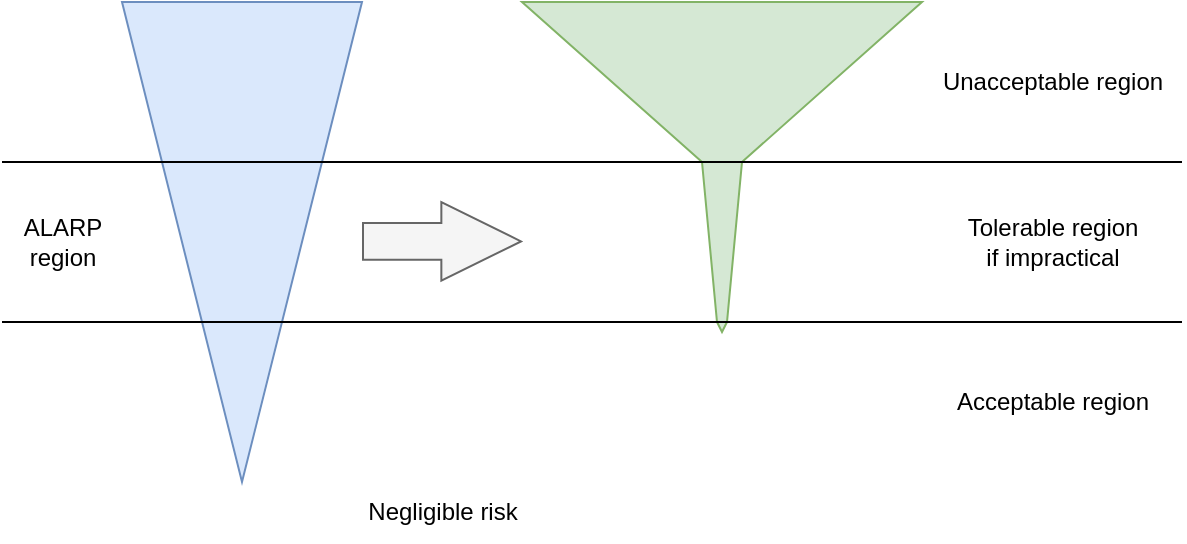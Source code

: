 <mxfile version="23.1.5" type="device">
  <diagram name="Page-1" id="CbtIC47lDX5ox28n0rnE">
    <mxGraphModel dx="1242" dy="805" grid="1" gridSize="10" guides="1" tooltips="1" connect="1" arrows="1" fold="1" page="1" pageScale="1" pageWidth="670" pageHeight="340" math="0" shadow="0">
      <root>
        <mxCell id="0" />
        <mxCell id="1" parent="0" />
        <mxCell id="OtgMchw7-mbG7GYqD4hM-1" value="" style="triangle;whiteSpace=wrap;html=1;rotation=90;fillColor=#dae8fc;strokeColor=#6c8ebf;" parent="1" vertex="1">
          <mxGeometry x="40" y="100" width="240" height="120" as="geometry" />
        </mxCell>
        <mxCell id="OtgMchw7-mbG7GYqD4hM-4" value="" style="shape=flexArrow;endArrow=classic;html=1;rounded=0;width=18.261;startSize=12.458;endSize=12.942;fillColor=#f5f5f5;strokeColor=#666666;" parent="1" edge="1">
          <mxGeometry width="50" height="50" relative="1" as="geometry">
            <mxPoint x="220" y="159.69" as="sourcePoint" />
            <mxPoint x="300" y="159.69" as="targetPoint" />
          </mxGeometry>
        </mxCell>
        <mxCell id="OtgMchw7-mbG7GYqD4hM-8" value="" style="triangle;whiteSpace=wrap;html=1;rotation=90;fillColor=#d5e8d4;strokeColor=#82b366;" parent="1" vertex="1">
          <mxGeometry x="397.5" y="200" width="5" height="5" as="geometry" />
        </mxCell>
        <mxCell id="OtgMchw7-mbG7GYqD4hM-14" value="" style="verticalLabelPosition=middle;verticalAlign=middle;html=1;shape=trapezoid;perimeter=trapezoidPerimeter;whiteSpace=wrap;size=0.45;arcSize=10;flipV=1;labelPosition=center;align=center;fillColor=#d5e8d4;strokeColor=#82b366;" parent="1" vertex="1">
          <mxGeometry x="300" y="40" width="200" height="80" as="geometry" />
        </mxCell>
        <mxCell id="OtgMchw7-mbG7GYqD4hM-15" value="" style="verticalLabelPosition=middle;verticalAlign=middle;html=1;shape=trapezoid;perimeter=trapezoidPerimeter;whiteSpace=wrap;size=0.375;arcSize=10;flipV=1;labelPosition=center;align=center;fillColor=#d5e8d4;strokeColor=#82b366;" parent="1" vertex="1">
          <mxGeometry x="390" y="120" width="20" height="80" as="geometry" />
        </mxCell>
        <mxCell id="OtgMchw7-mbG7GYqD4hM-17" value="ALARP&lt;br&gt;region" style="text;html=1;align=center;verticalAlign=middle;resizable=0;points=[];autosize=1;strokeColor=none;fillColor=none;" parent="1" vertex="1">
          <mxGeometry x="40" y="140" width="60" height="40" as="geometry" />
        </mxCell>
        <mxCell id="OtgMchw7-mbG7GYqD4hM-20" value="Negligible risk" style="text;html=1;align=center;verticalAlign=middle;resizable=0;points=[];autosize=1;strokeColor=none;fillColor=none;fontSize=12;" parent="1" vertex="1">
          <mxGeometry x="210" y="280" width="100" height="30" as="geometry" />
        </mxCell>
        <mxCell id="OtgMchw7-mbG7GYqD4hM-21" value="Unacceptable region" style="text;html=1;align=center;verticalAlign=middle;resizable=0;points=[];autosize=1;strokeColor=none;fillColor=none;fontSize=12;" parent="1" vertex="1">
          <mxGeometry x="500" y="65" width="130" height="30" as="geometry" />
        </mxCell>
        <mxCell id="OtgMchw7-mbG7GYqD4hM-22" value="Tolerable region&lt;br&gt;if&amp;nbsp;impractical" style="text;html=1;align=center;verticalAlign=middle;resizable=0;points=[];autosize=1;strokeColor=none;fillColor=none;fontSize=12;" parent="1" vertex="1">
          <mxGeometry x="510" y="140" width="110" height="40" as="geometry" />
        </mxCell>
        <mxCell id="OtgMchw7-mbG7GYqD4hM-23" value="Acceptable region" style="text;html=1;align=center;verticalAlign=middle;resizable=0;points=[];autosize=1;strokeColor=none;fillColor=none;fontSize=12;" parent="1" vertex="1">
          <mxGeometry x="505" y="225" width="120" height="30" as="geometry" />
        </mxCell>
        <mxCell id="OtgMchw7-mbG7GYqD4hM-2" value="" style="endArrow=none;html=1;rounded=0;" parent="1" edge="1">
          <mxGeometry width="50" height="50" relative="1" as="geometry">
            <mxPoint x="40" y="120" as="sourcePoint" />
            <mxPoint x="630" y="120" as="targetPoint" />
          </mxGeometry>
        </mxCell>
        <mxCell id="OtgMchw7-mbG7GYqD4hM-5" value="" style="endArrow=none;html=1;rounded=0;" parent="1" edge="1">
          <mxGeometry width="50" height="50" relative="1" as="geometry">
            <mxPoint x="40" y="200" as="sourcePoint" />
            <mxPoint x="630" y="200" as="targetPoint" />
          </mxGeometry>
        </mxCell>
      </root>
    </mxGraphModel>
  </diagram>
</mxfile>
